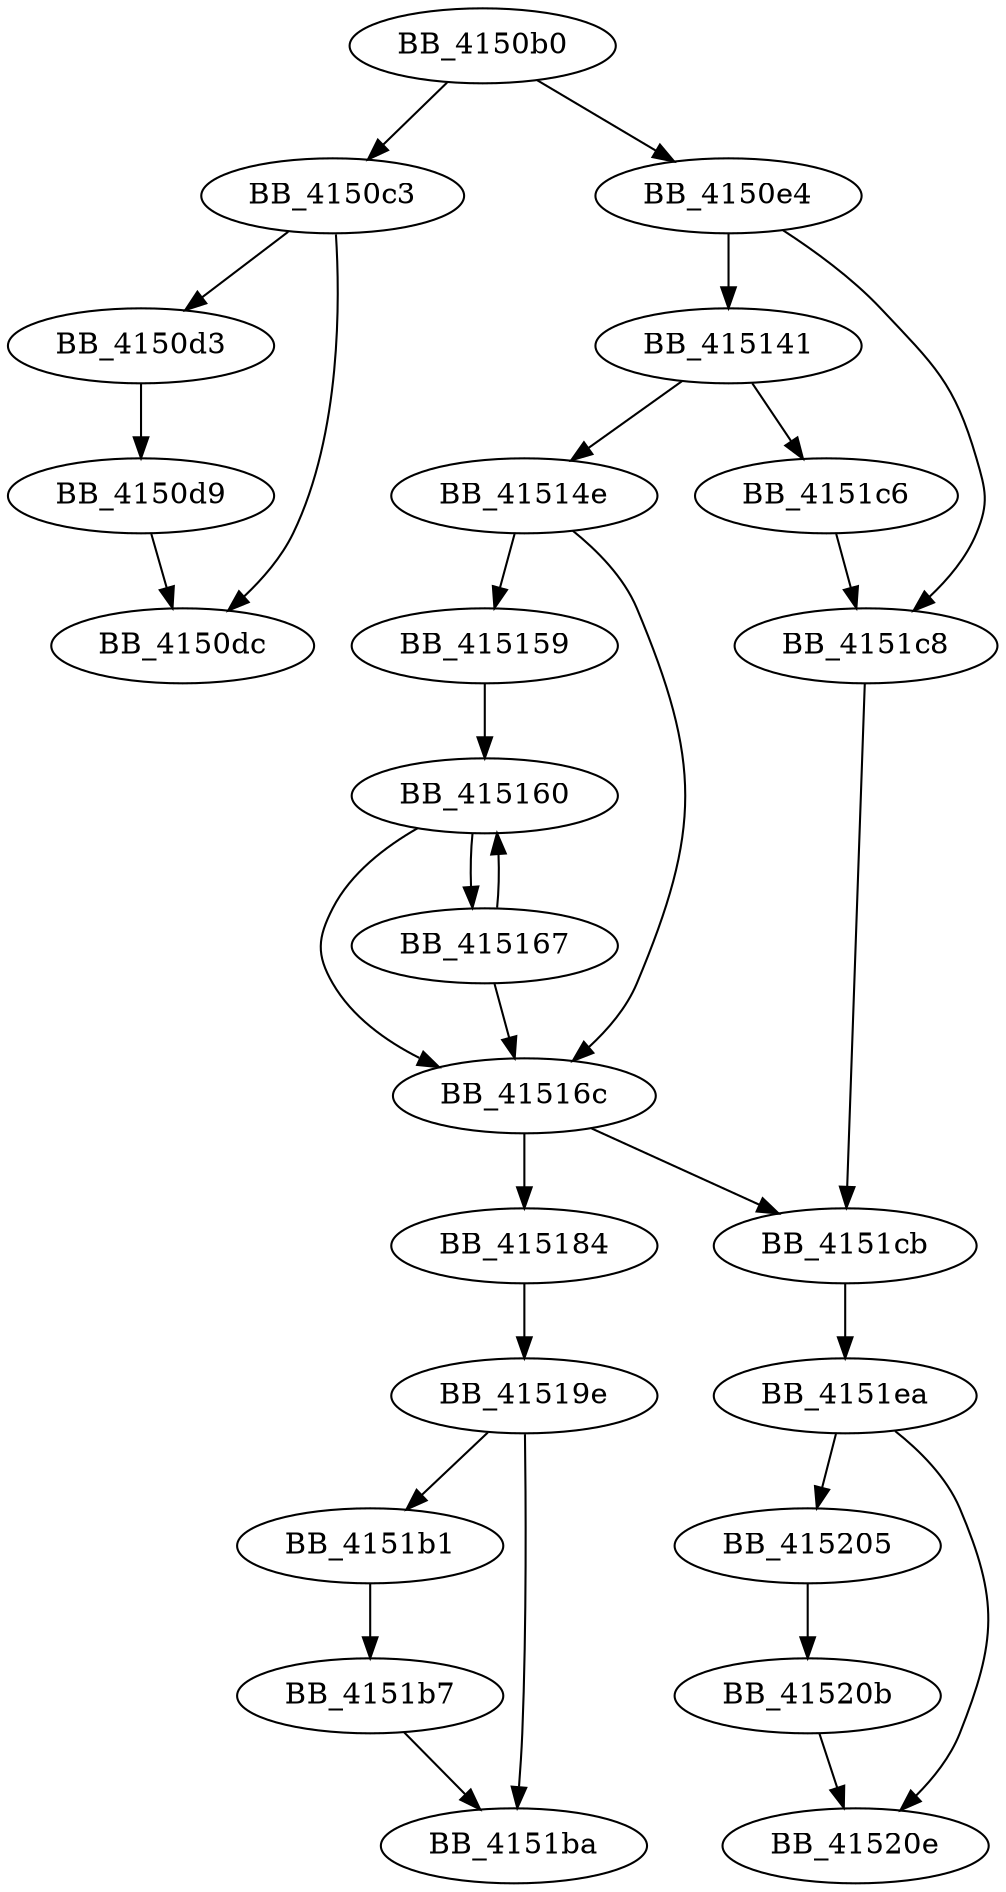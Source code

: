 DiGraph sub_4150B0{
BB_4150b0->BB_4150c3
BB_4150b0->BB_4150e4
BB_4150c3->BB_4150d3
BB_4150c3->BB_4150dc
BB_4150d3->BB_4150d9
BB_4150d9->BB_4150dc
BB_4150e4->BB_415141
BB_4150e4->BB_4151c8
BB_415141->BB_41514e
BB_415141->BB_4151c6
BB_41514e->BB_415159
BB_41514e->BB_41516c
BB_415159->BB_415160
BB_415160->BB_415167
BB_415160->BB_41516c
BB_415167->BB_415160
BB_415167->BB_41516c
BB_41516c->BB_415184
BB_41516c->BB_4151cb
BB_415184->BB_41519e
BB_41519e->BB_4151b1
BB_41519e->BB_4151ba
BB_4151b1->BB_4151b7
BB_4151b7->BB_4151ba
BB_4151c6->BB_4151c8
BB_4151c8->BB_4151cb
BB_4151cb->BB_4151ea
BB_4151ea->BB_415205
BB_4151ea->BB_41520e
BB_415205->BB_41520b
BB_41520b->BB_41520e
}
